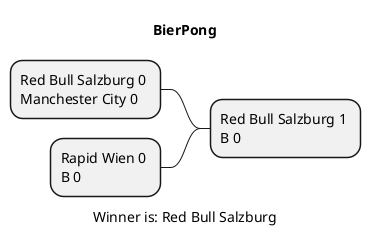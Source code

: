@startmindmap BierPong.png
title BierPong

- Red Bull Salzburg 1 \nB 0

-- Red Bull Salzburg 0 \nManchester City 0

-- Rapid Wien 0 \nB 0
caption Winner is: Red Bull Salzburg
@endmindmap
